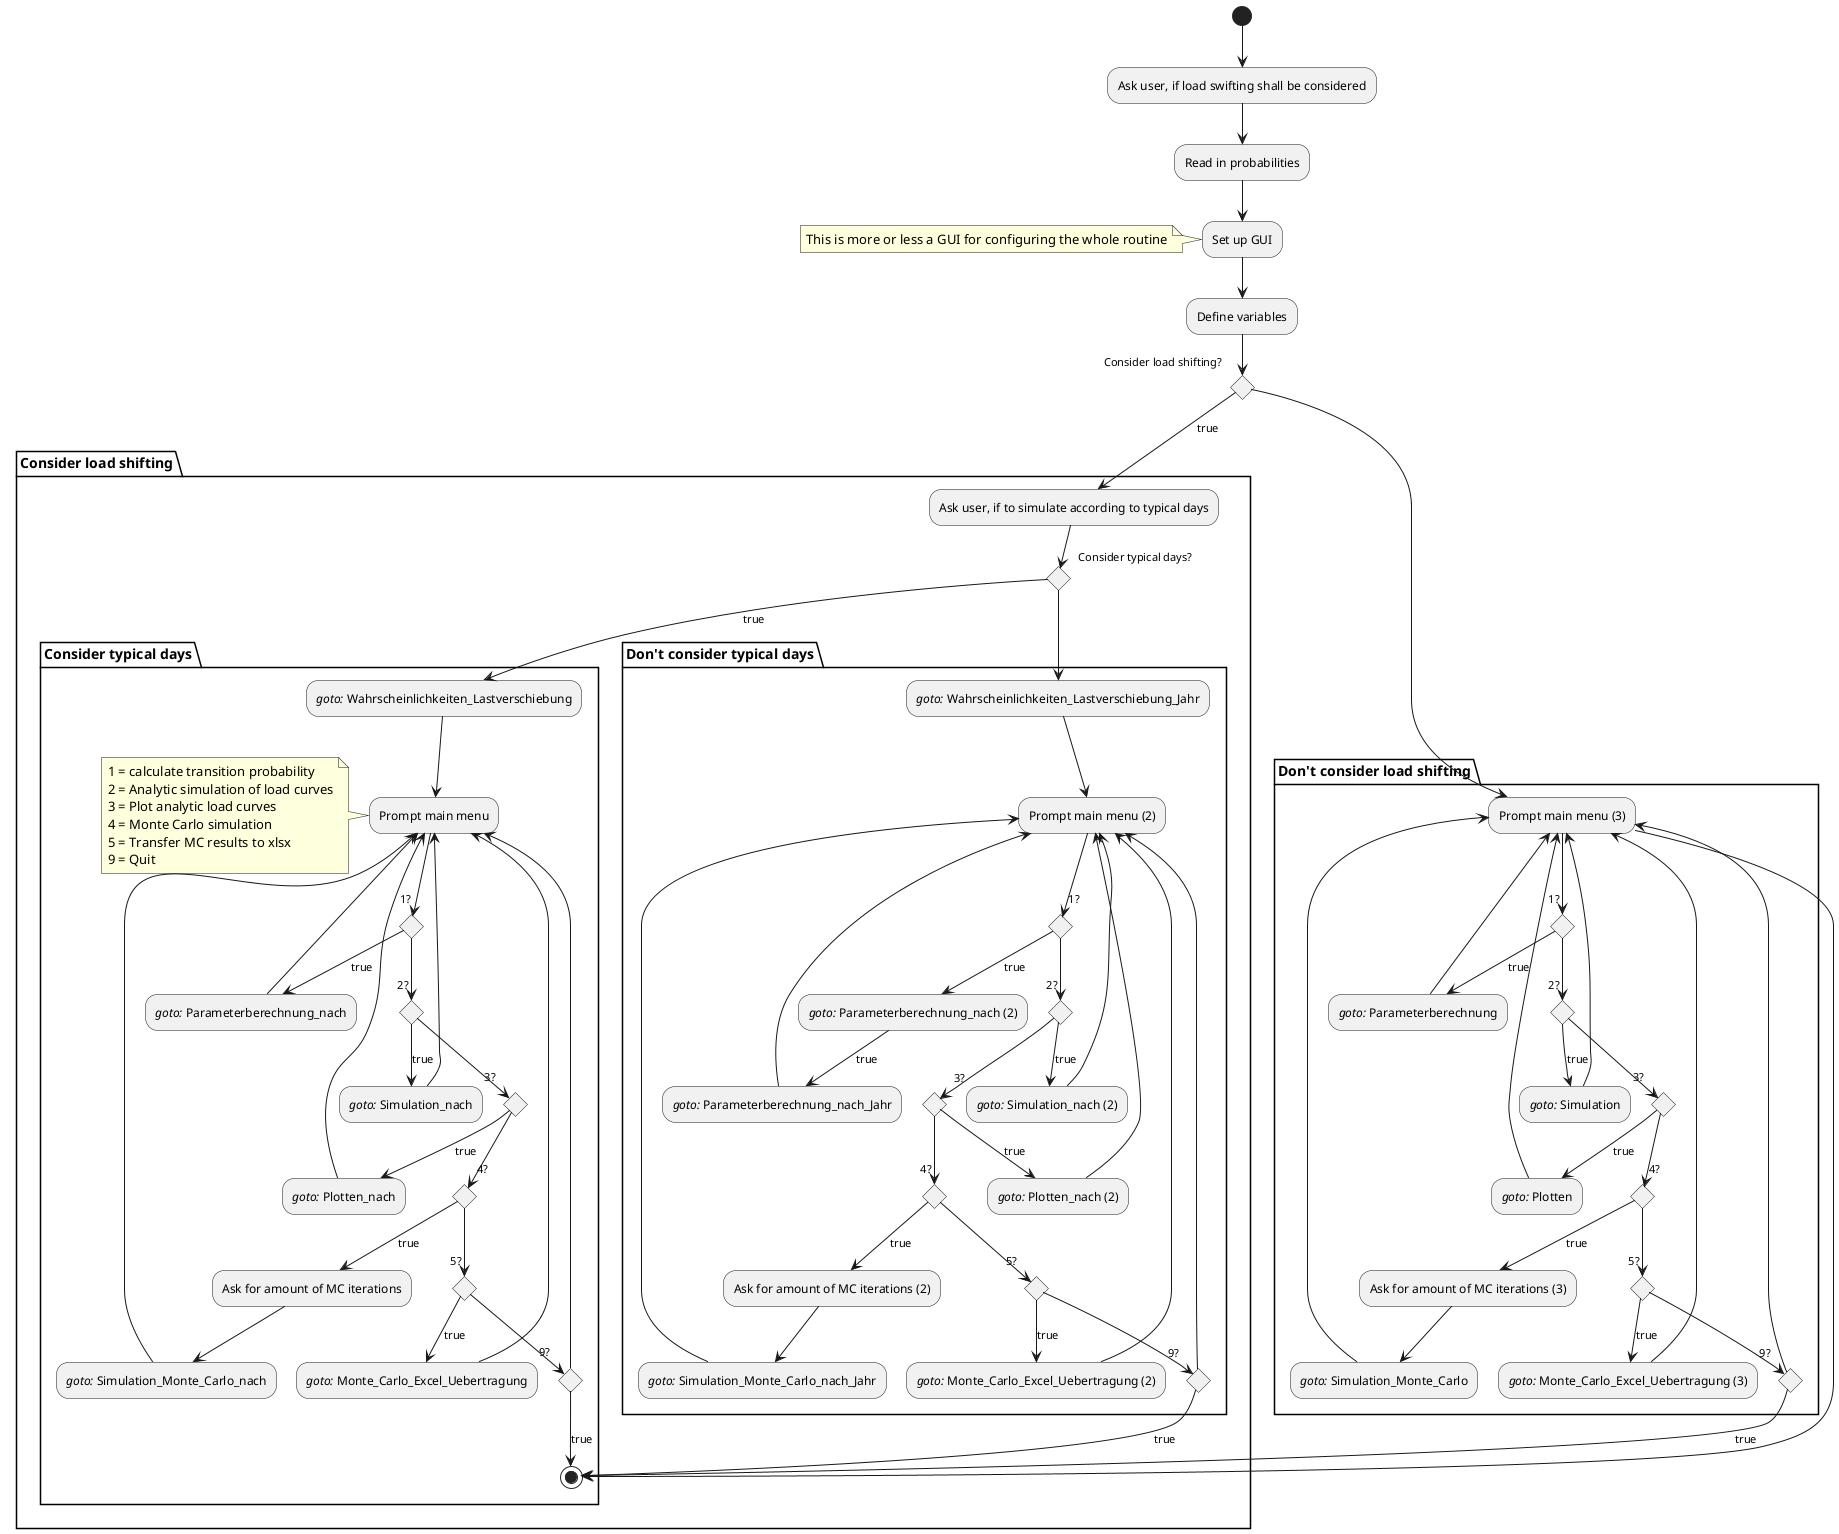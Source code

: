 @startuml
(*) --> "Ask user, if load swifting shall be considered"
--> "Read in probabilities"
--> "Set up GUI"
note left: This is more or less a GUI for configuring the whole routine
--> "Define variables"
if "Consider load shifting?" then
    partition "Consider load shifting" {
    -->[true] "Ask user, if to simulate according to typical days"
    if "Consider typical days?" then
        partition "Consider typical days" {
            -->[true] "//goto:// Wahrscheinlichkeiten_Lastverschiebung"
            --> "Prompt main menu"
            note left: 1 = calculate transition probability\n2 = Analytic simulation of load curves\n3 = Plot analytic load curves\n4 = Monte Carlo simulation\n5 = Transfer MC results to xlsx\n9 = Quit
            if "1?" then
                -->[true] "//goto:// Parameterberechnung_nach"
                --> "Prompt main menu"
            else
                if "2?" then
                    -->[true] "//goto:// Simulation_nach"
                    --> "Prompt main menu"
                else
                    if "3?" then
                        -->[true] "//goto:// Plotten_nach"
                        --> "Prompt main menu"
                    else
                        if "4?" then
                            -->[true] "Ask for amount of MC iterations"
                            --> "//goto:// Simulation_Monte_Carlo_nach"
                            --> "Prompt main menu"
                        else
                            if "5?" then
                                -->[true] "//goto:// Monte_Carlo_Excel_Uebertragung"
                                --> "Prompt main menu"
                            else
                                if "9?" then
                                    -->[true] (*)
                                else
                                    --> "Prompt main menu"
                                endif
                            endif
                        endif
                    endif
                endif
            endif
        }
    else
        partition "Don't consider typical days" {
            --> "//goto:// Wahrscheinlichkeiten_Lastverschiebung_Jahr"
            --> "Prompt main menu (2)"
            if "1?" then
                -->[true] "//goto:// Parameterberechnung_nach (2)"
                -->[true] "//goto:// Parameterberechnung_nach_Jahr"
                --> "Prompt main menu (2)"
            else
                if "2?" then
                    -->[true] "//goto:// Simulation_nach (2)"
                    --> "Prompt main menu (2)"
                else
                    if "3?" then
                        -->[true] "//goto:// Plotten_nach (2)"
                        --> "Prompt main menu (2)"
                    else
                        if "4?" then
                            -->[true] "Ask for amount of MC iterations (2)"
                            --> "//goto:// Simulation_Monte_Carlo_nach_Jahr"
                            --> "Prompt main menu (2)"
                        else
                            if "5?" then
                                -->[true] "//goto:// Monte_Carlo_Excel_Uebertragung (2)"
                                --> "Prompt main menu (2)"
                            else
                                if "9?" then
                                    -->[true] (*)
                                else
                                    --> "Prompt main menu (2)"
                                endif
                            endif
                        endif
                    endif
                endif
            endif
        }
    endif
    }
else
    partition "Don't consider load shifting"
    --> "Prompt main menu (3)"
    if "1?" then
        -->[true] "//goto:// Parameterberechnung"
        --> "Prompt main menu (3)"
    else
        if "2?" then
            -->[true] "//goto:// Simulation"
            --> "Prompt main menu (3)"
        else
            if "3?" then
                -->[true] "//goto:// Plotten"
                --> "Prompt main menu (3)"
            else
                if "4?" then
                    -->[true] "Ask for amount of MC iterations (3)"
                    --> "//goto:// Simulation_Monte_Carlo"
                    --> "Prompt main menu (3)"
                else
                    if "5?" then
                        -->[true] "//goto:// Monte_Carlo_Excel_Uebertragung (3)"
                        --> "Prompt main menu (3)"
                    else
                        if "9?" then
                            -->[true] (*)
                        else
                            --> "Prompt main menu (3)"
                        endif
                    endif
                endif
            endif
        endif
    endif
endif
--> (*)
@enduml